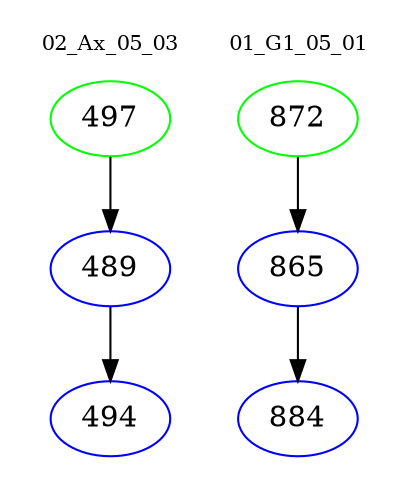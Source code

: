 digraph{
subgraph cluster_0 {
color = white
label = "02_Ax_05_03";
fontsize=10;
T0_497 [label="497", color="green"]
T0_497 -> T0_489 [color="black"]
T0_489 [label="489", color="blue"]
T0_489 -> T0_494 [color="black"]
T0_494 [label="494", color="blue"]
}
subgraph cluster_1 {
color = white
label = "01_G1_05_01";
fontsize=10;
T1_872 [label="872", color="green"]
T1_872 -> T1_865 [color="black"]
T1_865 [label="865", color="blue"]
T1_865 -> T1_884 [color="black"]
T1_884 [label="884", color="blue"]
}
}
